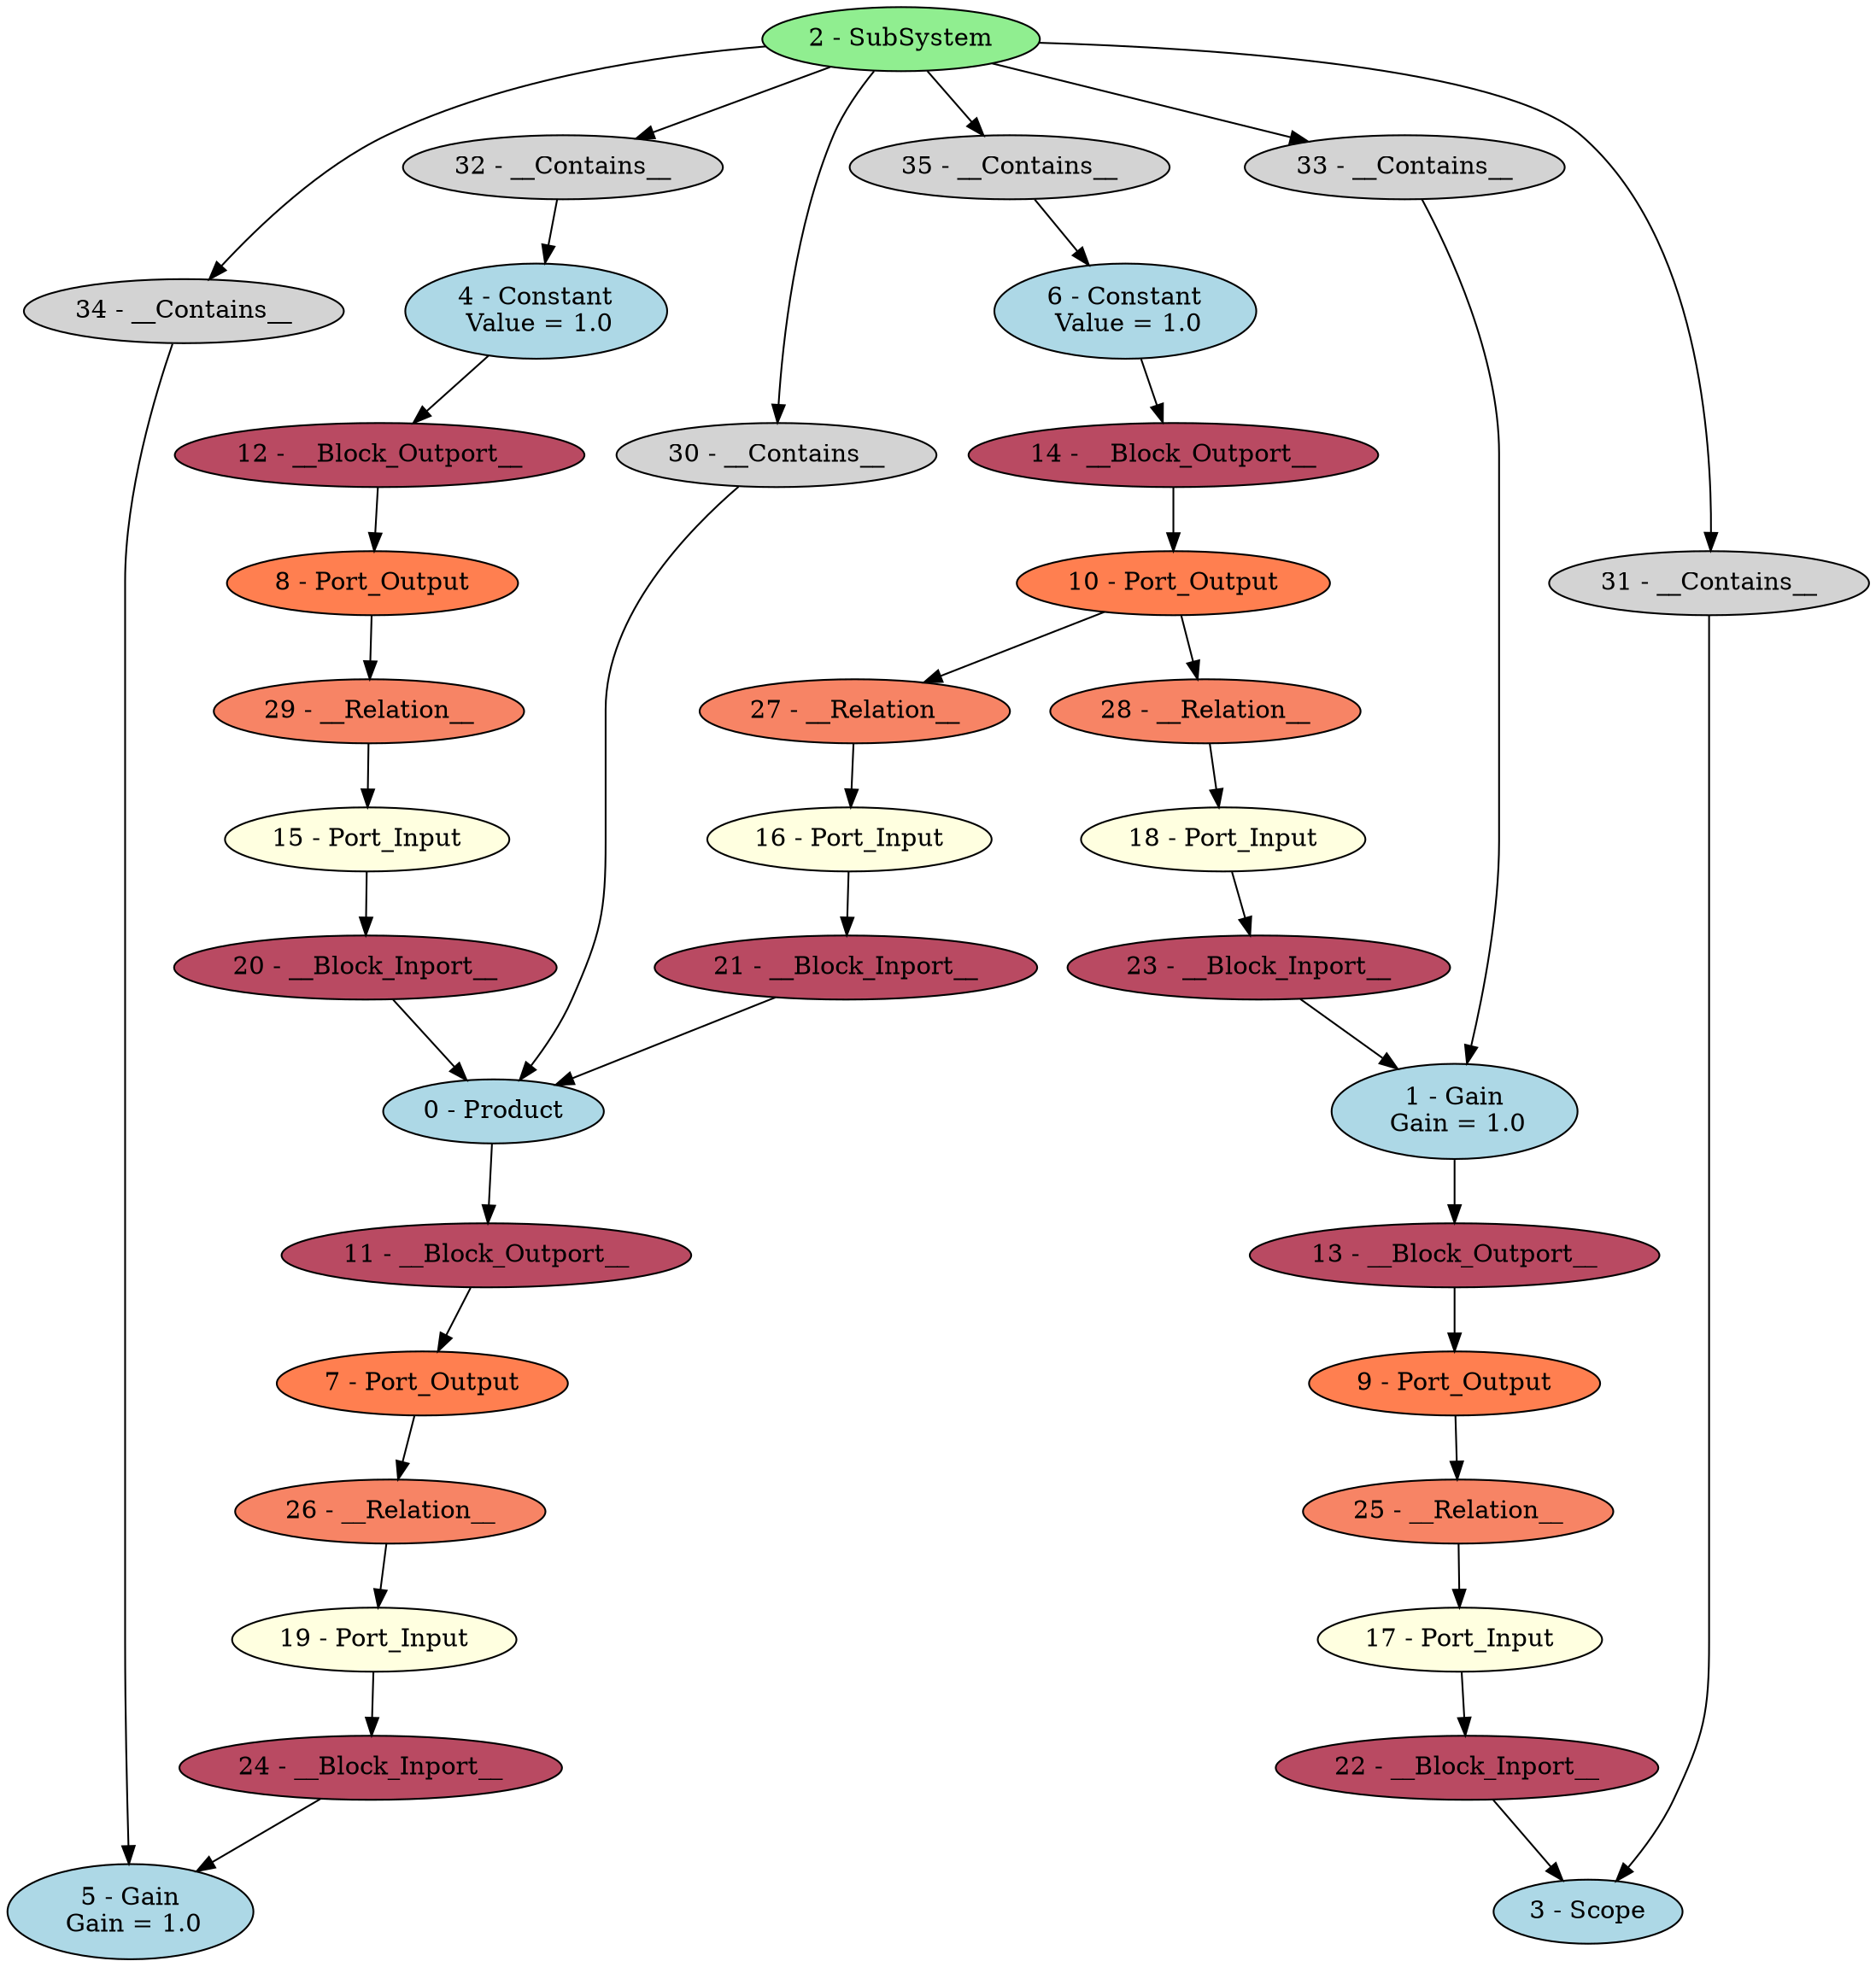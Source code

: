 digraph HDead {
"0 - Product" [style=filled, fillcolor=lightblue];
"1 - Gain\n Gain = 1.0" [style=filled, fillcolor=lightblue];
"2 - SubSystem" [style=filled, fillcolor=lightgreen];
"3 - Scope" [style=filled, fillcolor=lightblue];
"4 - Constant\n Value = 1.0" [style=filled, fillcolor=lightblue];
"5 - Gain\n Gain = 1.0" [style=filled, fillcolor=lightblue];
"6 - Constant\n Value = 1.0" [style=filled, fillcolor=lightblue];
"7 - Port_Output" [style=filled, fillcolor=coral];
"8 - Port_Output" [style=filled, fillcolor=coral];
"9 - Port_Output" [style=filled, fillcolor=coral];
"10 - Port_Output" [style=filled, fillcolor=coral];
"11 - __Block_Outport__" [style=filled, fillcolor="#b94a62"];
"12 - __Block_Outport__" [style=filled, fillcolor="#b94a62"];
"13 - __Block_Outport__" [style=filled, fillcolor="#b94a62"];
"14 - __Block_Outport__" [style=filled, fillcolor="#b94a62"];
"15 - Port_Input" [style=filled, fillcolor=lightyellow];
"16 - Port_Input" [style=filled, fillcolor=lightyellow];
"17 - Port_Input" [style=filled, fillcolor=lightyellow];
"18 - Port_Input" [style=filled, fillcolor=lightyellow];
"19 - Port_Input" [style=filled, fillcolor=lightyellow];
"20 - __Block_Inport__" [style=filled, fillcolor="#b94a62"];
"21 - __Block_Inport__" [style=filled, fillcolor="#b94a62"];
"22 - __Block_Inport__" [style=filled, fillcolor="#b94a62"];
"23 - __Block_Inport__" [style=filled, fillcolor="#b94a62"];
"24 - __Block_Inport__" [style=filled, fillcolor="#b94a62"];
"25 - __Relation__" [style=filled, fillcolor="#f78465"];
"26 - __Relation__" [style=filled, fillcolor="#f78465"];
"27 - __Relation__" [style=filled, fillcolor="#f78465"];
"28 - __Relation__" [style=filled, fillcolor="#f78465"];
"29 - __Relation__" [style=filled, fillcolor="#f78465"];
"30 - __Contains__" [style=filled, fillcolor=lightgray];
"31 - __Contains__" [style=filled, fillcolor=lightgray];
"32 - __Contains__" [style=filled, fillcolor=lightgray];
"33 - __Contains__" [style=filled, fillcolor=lightgray];
"34 - __Contains__" [style=filled, fillcolor=lightgray];
"35 - __Contains__" [style=filled, fillcolor=lightgray];
"0 - Product" -> "11 - __Block_Outport__";
"11 - __Block_Outport__" -> "7 - Port_Output";
"4 - Constant\n Value = 1.0" -> "12 - __Block_Outport__";
"12 - __Block_Outport__" -> "8 - Port_Output";
"1 - Gain\n Gain = 1.0" -> "13 - __Block_Outport__";
"13 - __Block_Outport__" -> "9 - Port_Output";
"6 - Constant\n Value = 1.0" -> "14 - __Block_Outport__";
"14 - __Block_Outport__" -> "10 - Port_Output";
"2 - SubSystem" -> "30 - __Contains__";
"30 - __Contains__" -> "0 - Product";
"2 - SubSystem" -> "31 - __Contains__";
"31 - __Contains__" -> "3 - Scope";
"2 - SubSystem" -> "32 - __Contains__";
"32 - __Contains__" -> "4 - Constant\n Value = 1.0";
"2 - SubSystem" -> "33 - __Contains__";
"33 - __Contains__" -> "1 - Gain\n Gain = 1.0";
"2 - SubSystem" -> "34 - __Contains__";
"34 - __Contains__" -> "5 - Gain\n Gain = 1.0";
"2 - SubSystem" -> "35 - __Contains__";
"35 - __Contains__" -> "6 - Constant\n Value = 1.0";
"9 - Port_Output" -> "25 - __Relation__";
"25 - __Relation__" -> "17 - Port_Input";
"7 - Port_Output" -> "26 - __Relation__";
"26 - __Relation__" -> "19 - Port_Input";
"10 - Port_Output" -> "27 - __Relation__";
"27 - __Relation__" -> "16 - Port_Input";
"10 - Port_Output" -> "28 - __Relation__";
"28 - __Relation__" -> "18 - Port_Input";
"8 - Port_Output" -> "29 - __Relation__";
"29 - __Relation__" -> "15 - Port_Input";
"20 - __Block_Inport__" -> "0 - Product";
"15 - Port_Input" -> "20 - __Block_Inport__";
"21 - __Block_Inport__" -> "0 - Product";
"16 - Port_Input" -> "21 - __Block_Inport__";
"22 - __Block_Inport__" -> "3 - Scope";
"17 - Port_Input" -> "22 - __Block_Inport__";
"23 - __Block_Inport__" -> "1 - Gain\n Gain = 1.0";
"18 - Port_Input" -> "23 - __Block_Inport__";
"24 - __Block_Inport__" -> "5 - Gain\n Gain = 1.0";
"19 - Port_Input" -> "24 - __Block_Inport__";
}
